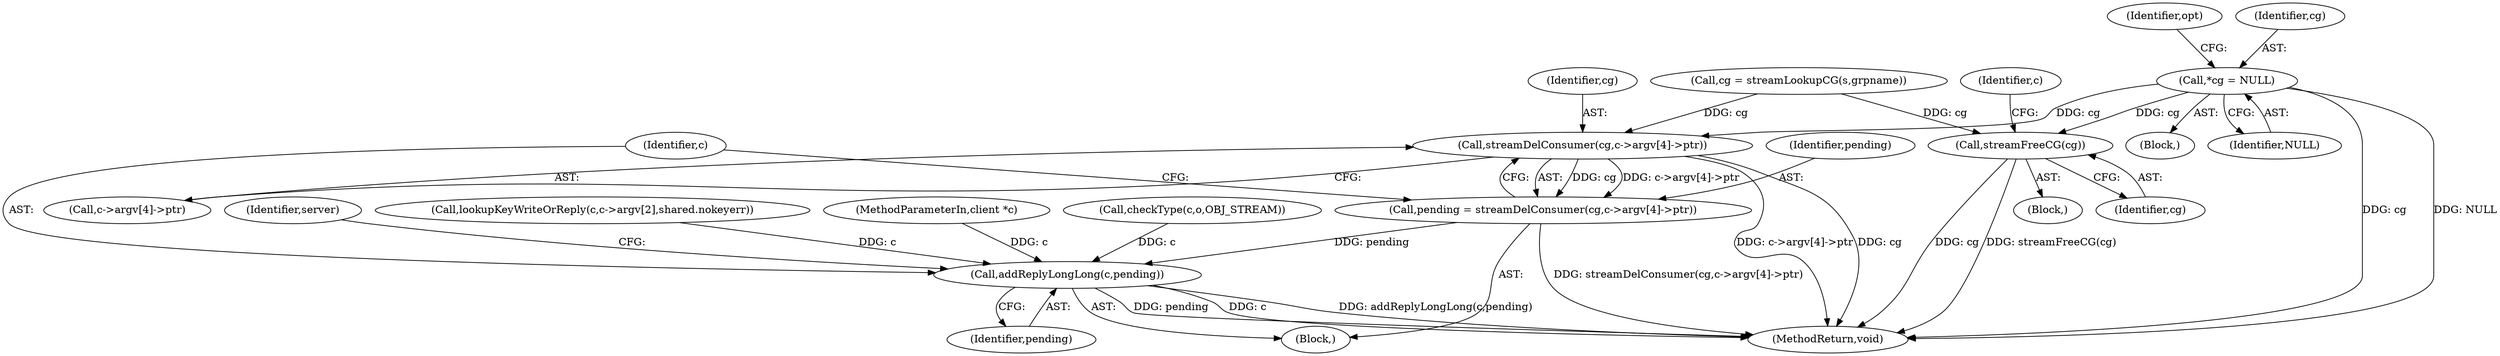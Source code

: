 digraph "0_redis_c04082cf138f1f51cedf05ee9ad36fb6763cafc6@pointer" {
"1000120" [label="(Call,*cg = NULL)"];
"1000369" [label="(Call,streamFreeCG(cg))"];
"1000399" [label="(Call,streamDelConsumer(cg,c->argv[4]->ptr))"];
"1000397" [label="(Call,pending = streamDelConsumer(cg,c->argv[4]->ptr))"];
"1000408" [label="(Call,addReplyLongLong(c,pending))"];
"1000399" [label="(Call,streamDelConsumer(cg,c->argv[4]->ptr))"];
"1000372" [label="(Identifier,c)"];
"1000369" [label="(Call,streamFreeCG(cg))"];
"1000401" [label="(Call,c->argv[4]->ptr)"];
"1000122" [label="(Identifier,NULL)"];
"1000395" [label="(Block,)"];
"1000409" [label="(Identifier,c)"];
"1000432" [label="(MethodReturn,void)"];
"1000120" [label="(Call,*cg = NULL)"];
"1000413" [label="(Identifier,server)"];
"1000398" [label="(Identifier,pending)"];
"1000397" [label="(Call,pending = streamDelConsumer(cg,c->argv[4]->ptr))"];
"1000408" [label="(Call,addReplyLongLong(c,pending))"];
"1000180" [label="(Call,cg = streamLookupCG(s,grpname))"];
"1000125" [label="(Identifier,opt)"];
"1000358" [label="(Block,)"];
"1000410" [label="(Identifier,pending)"];
"1000143" [label="(Call,lookupKeyWriteOrReply(c,c->argv[2],shared.nokeyerr))"];
"1000107" [label="(Block,)"];
"1000370" [label="(Identifier,cg)"];
"1000121" [label="(Identifier,cg)"];
"1000106" [label="(MethodParameterIn,client *c)"];
"1000400" [label="(Identifier,cg)"];
"1000158" [label="(Call,checkType(c,o,OBJ_STREAM))"];
"1000120" -> "1000107"  [label="AST: "];
"1000120" -> "1000122"  [label="CFG: "];
"1000121" -> "1000120"  [label="AST: "];
"1000122" -> "1000120"  [label="AST: "];
"1000125" -> "1000120"  [label="CFG: "];
"1000120" -> "1000432"  [label="DDG: cg"];
"1000120" -> "1000432"  [label="DDG: NULL"];
"1000120" -> "1000369"  [label="DDG: cg"];
"1000120" -> "1000399"  [label="DDG: cg"];
"1000369" -> "1000358"  [label="AST: "];
"1000369" -> "1000370"  [label="CFG: "];
"1000370" -> "1000369"  [label="AST: "];
"1000372" -> "1000369"  [label="CFG: "];
"1000369" -> "1000432"  [label="DDG: streamFreeCG(cg)"];
"1000369" -> "1000432"  [label="DDG: cg"];
"1000180" -> "1000369"  [label="DDG: cg"];
"1000399" -> "1000397"  [label="AST: "];
"1000399" -> "1000401"  [label="CFG: "];
"1000400" -> "1000399"  [label="AST: "];
"1000401" -> "1000399"  [label="AST: "];
"1000397" -> "1000399"  [label="CFG: "];
"1000399" -> "1000432"  [label="DDG: c->argv[4]->ptr"];
"1000399" -> "1000432"  [label="DDG: cg"];
"1000399" -> "1000397"  [label="DDG: cg"];
"1000399" -> "1000397"  [label="DDG: c->argv[4]->ptr"];
"1000180" -> "1000399"  [label="DDG: cg"];
"1000397" -> "1000395"  [label="AST: "];
"1000398" -> "1000397"  [label="AST: "];
"1000409" -> "1000397"  [label="CFG: "];
"1000397" -> "1000432"  [label="DDG: streamDelConsumer(cg,c->argv[4]->ptr)"];
"1000397" -> "1000408"  [label="DDG: pending"];
"1000408" -> "1000395"  [label="AST: "];
"1000408" -> "1000410"  [label="CFG: "];
"1000409" -> "1000408"  [label="AST: "];
"1000410" -> "1000408"  [label="AST: "];
"1000413" -> "1000408"  [label="CFG: "];
"1000408" -> "1000432"  [label="DDG: c"];
"1000408" -> "1000432"  [label="DDG: addReplyLongLong(c,pending)"];
"1000408" -> "1000432"  [label="DDG: pending"];
"1000158" -> "1000408"  [label="DDG: c"];
"1000143" -> "1000408"  [label="DDG: c"];
"1000106" -> "1000408"  [label="DDG: c"];
}
